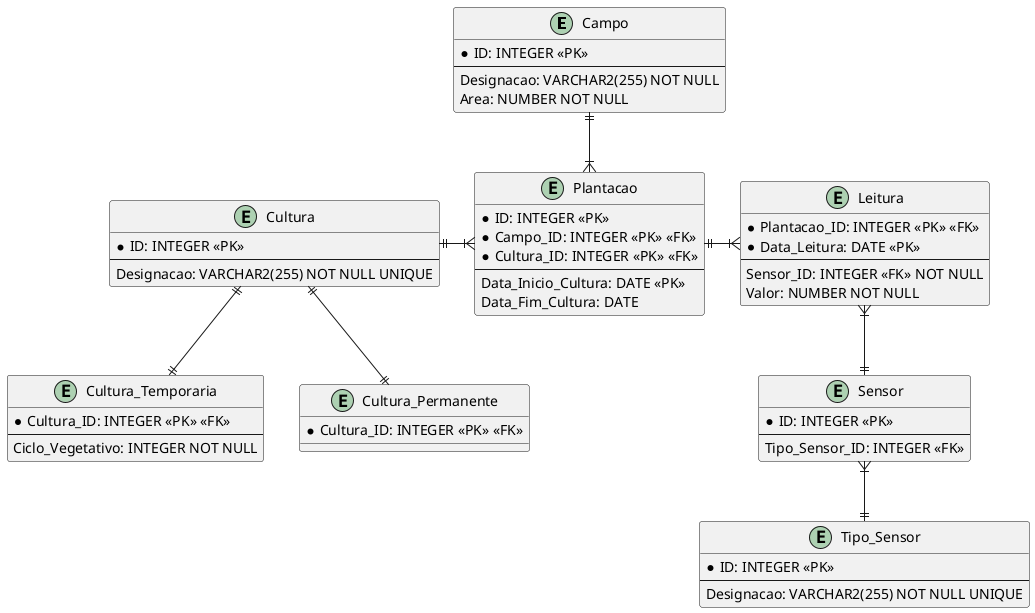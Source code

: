 @startuml Quinta-Estatística

/'TODO #1:- Verificar se a Designação de um Campo é única e se estas 
devem seguir um conjunto de regras;'/
/'TODO #2:- Determinar o valor minímo de uma qualquer Área;'/
/'Constraints:- [[Area, CHECK(Area > Mínimo)]]'/
entity Campo {
    * ID: INTEGER <<PK>>
    --
    Designacao: VARCHAR2(255) NOT NULL
    Area: NUMBER NOT NULL
}

/'Triggers:-
    #1: Verificar que uma Cultura não é simultaneamente uma Cultura_Temporaria
    e Cultura_Permanente;'/
entity Cultura {
    * ID: INTEGER <<PK>>
    --
    Designacao: VARCHAR2(255) NOT NULL UNIQUE
}

/'Contraints:- [[Ciclo_Vegetativo, CHECK(Ciclo_Vegetativo > 0)], 
[Ciclo_Vegetativo, CHECK(Ciclo_Vegetativo < 12)]]'/
entity Cultura_Temporaria {
    * Cultura_ID: INTEGER <<PK>> <<FK>>
    --
    Ciclo_Vegetativo: INTEGER NOT NULL
}

entity Cultura_Permanente {
    * Cultura_ID: INTEGER <<PK>> <<FK>>
}


/'Constraints:- [[Campo_ID, Data_Inicio_Cultura, UNIQUE(Campo_ID, Data_Inicio_Cultura)], 
[Data_Fim_Cultura, CHECK(Data_Fim_Cultura < Data_Inicio_Cultura)]]'/
entity Plantacao {
    * ID: INTEGER <<PK>>
    * Campo_ID: INTEGER <<PK>> <<FK>>
    * Cultura_ID: INTEGER <<PK>> <<FK>>
    --
    Data_Inicio_Cultura: DATE <<PK>>
    Data_Fim_Cultura: DATE
}

entity Tipo_Sensor {
    * ID: INTEGER <<PK>>
    --
    Designacao: VARCHAR2(255) NOT NULL UNIQUE
}

entity Sensor {
    * ID: INTEGER <<PK>>
    --
    Tipo_Sensor_ID: INTEGER <<FK>> 
}

entity Leitura {
    * Plantacao_ID: INTEGER <<PK>> <<FK>>
    * Data_Leitura: DATE <<PK>>
    --
    Sensor_ID: INTEGER <<FK>> NOT NULL
    Valor: NUMBER NOT NULL
}

Campo ||-d-|{ Plantacao

Cultura ||-r-|{ Plantacao
Cultura ||-d-|| Cultura_Temporaria
Cultura ||-d-|| Cultura_Permanente

Plantacao ||-r-|{ Leitura

Tipo_Sensor ||-u-|{ Sensor

Sensor ||-u-|{ Leitura

@enduml